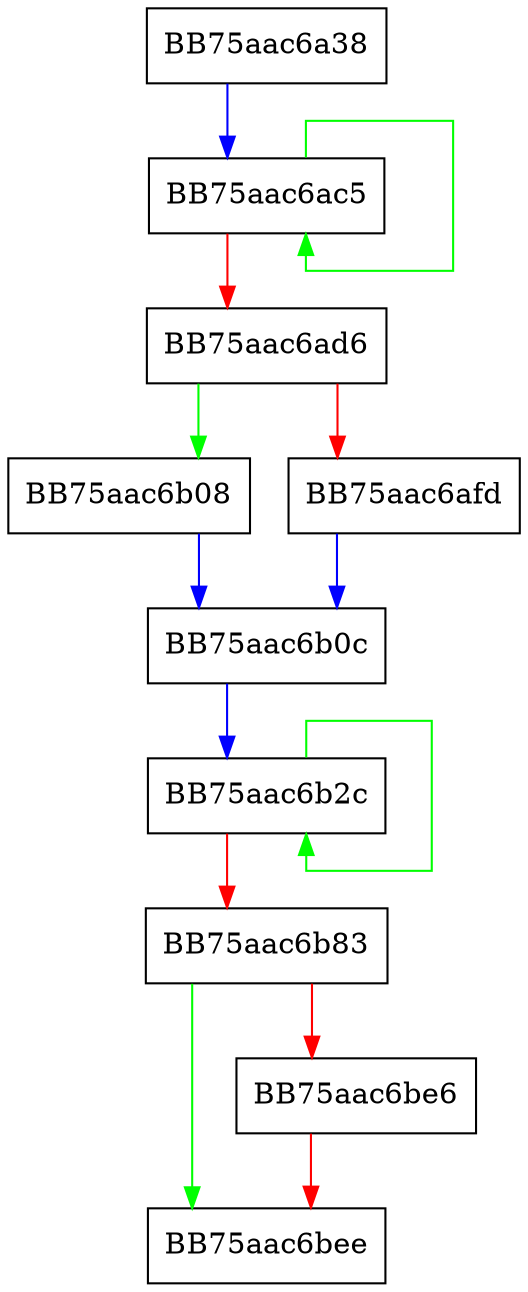 digraph Filter {
  node [shape="box"];
  graph [splines=ortho];
  BB75aac6a38 -> BB75aac6ac5 [color="blue"];
  BB75aac6ac5 -> BB75aac6ac5 [color="green"];
  BB75aac6ac5 -> BB75aac6ad6 [color="red"];
  BB75aac6ad6 -> BB75aac6b08 [color="green"];
  BB75aac6ad6 -> BB75aac6afd [color="red"];
  BB75aac6afd -> BB75aac6b0c [color="blue"];
  BB75aac6b08 -> BB75aac6b0c [color="blue"];
  BB75aac6b0c -> BB75aac6b2c [color="blue"];
  BB75aac6b2c -> BB75aac6b2c [color="green"];
  BB75aac6b2c -> BB75aac6b83 [color="red"];
  BB75aac6b83 -> BB75aac6bee [color="green"];
  BB75aac6b83 -> BB75aac6be6 [color="red"];
  BB75aac6be6 -> BB75aac6bee [color="red"];
}